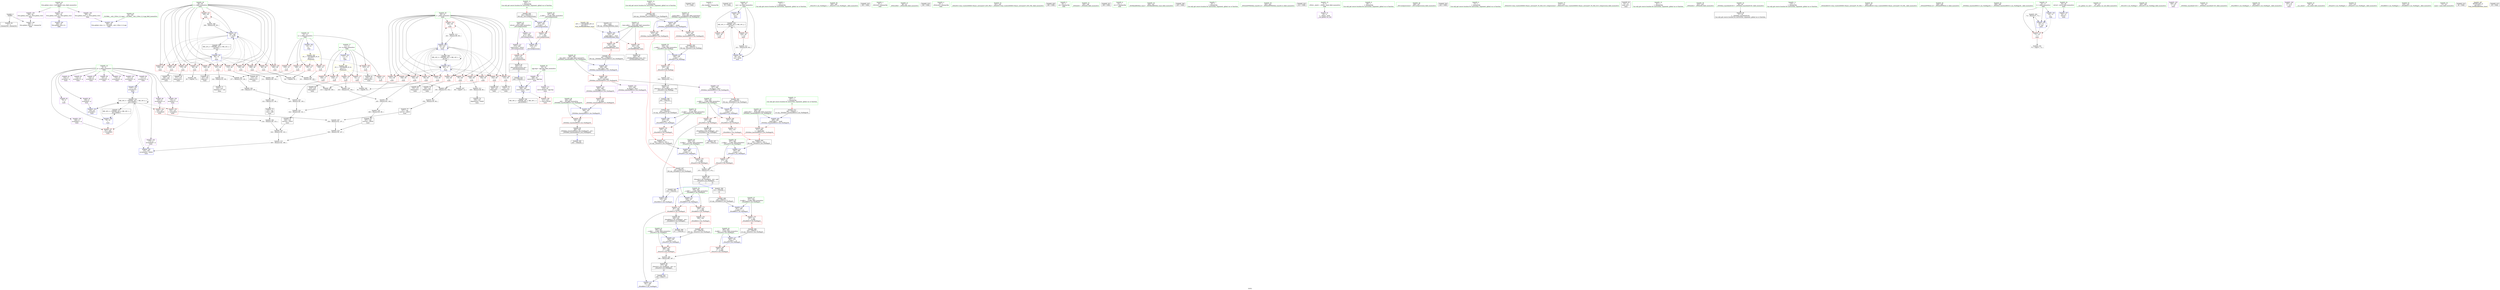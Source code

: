 digraph "SVFG" {
	label="SVFG";

	Node0x55a3173440e0 [shape=record,color=grey,label="{NodeID: 0\nNullPtr}"];
	Node0x55a3173440e0 -> Node0x55a317364020[style=solid];
	Node0x55a3173440e0 -> Node0x55a31736b540[style=solid];
	Node0x55a317365c20 [shape=record,color=blue,label="{NodeID: 194\n117\<--119\narrayidx15\<--\nmain\n}"];
	Node0x55a317365c20 -> Node0x55a317381350[style=dashed];
	Node0x55a317362ea0 [shape=record,color=purple,label="{NodeID: 111\n210\<--62\ncoerce.dive56\<--agg.tmp\nmain\n}"];
	Node0x55a317362ea0 -> Node0x55a317369bf0[style=solid];
	Node0x55a317360f90 [shape=record,color=green,label="{NodeID: 28\n58\<--59\ni\<--i_field_insensitive\nmain\n}"];
	Node0x55a317360f90 -> Node0x55a3173686d0[style=solid];
	Node0x55a317360f90 -> Node0x55a3173687a0[style=solid];
	Node0x55a317360f90 -> Node0x55a317368870[style=solid];
	Node0x55a317360f90 -> Node0x55a317368940[style=solid];
	Node0x55a317360f90 -> Node0x55a317368a10[style=solid];
	Node0x55a317360f90 -> Node0x55a317368ae0[style=solid];
	Node0x55a317360f90 -> Node0x55a317368bb0[style=solid];
	Node0x55a317360f90 -> Node0x55a317368c80[style=solid];
	Node0x55a317360f90 -> Node0x55a317368d50[style=solid];
	Node0x55a317360f90 -> Node0x55a317368e20[style=solid];
	Node0x55a317360f90 -> Node0x55a317368ef0[style=solid];
	Node0x55a317360f90 -> Node0x55a317368fc0[style=solid];
	Node0x55a317360f90 -> Node0x55a31736b980[style=solid];
	Node0x55a317360f90 -> Node0x55a317365e90[style=solid];
	Node0x55a317373cd0 [shape=record,color=grey,label="{NodeID: 305\n161 = Binary(159, 160, )\n}"];
	Node0x55a317373cd0 -> Node0x55a317375050[style=solid];
	Node0x55a317368e20 [shape=record,color=red,label="{NodeID: 139\n160\<--58\n\<--i\nmain\n}"];
	Node0x55a317368e20 -> Node0x55a317373cd0[style=solid];
	Node0x55a317363940 [shape=record,color=green,label="{NodeID: 56\n349\<--350\n__a.addr\<--__a.addr_field_insensitive\n_ZStoRRSt13_Ios_FmtflagsS_\n}"];
	Node0x55a317363940 -> Node0x55a31736a9c0[style=solid];
	Node0x55a317363940 -> Node0x55a31736aa90[style=solid];
	Node0x55a317363940 -> Node0x55a3173669f0[style=solid];
	Node0x55a317399790 [shape=record,color=black,label="{NodeID: 416\n77 = PHI()\n}"];
	Node0x55a31736a4e0 [shape=record,color=red,label="{NodeID: 167\n301\<--300\n\<--_M_flags\n_ZNSt8ios_base4setfESt13_Ios_FmtflagsS0_\n}"];
	Node0x55a31736a4e0 -> Node0x55a3173665e0[style=solid];
	Node0x55a3173650c0 [shape=record,color=black,label="{NodeID: 84\n263\<--274\n_ZSt12setprecisioni_ret\<--\n_ZSt12setprecisioni\n|{<s0>10}}"];
	Node0x55a3173650c0:s0 -> Node0x55a317399df0[style=solid,color=blue];
	Node0x55a31735ee30 [shape=record,color=green,label="{NodeID: 1\n7\<--1\n__dso_handle\<--dummyObj\nGlob }"];
	Node0x55a317365cf0 [shape=record,color=blue,label="{NodeID: 195\n175\<--169\narrayidx46\<--add42\nmain\n}"];
	Node0x55a317365cf0 -> Node0x55a317381350[style=dashed];
	Node0x55a317362f70 [shape=record,color=purple,label="{NodeID: 112\n270\<--265\n_M_n\<--retval\n_ZSt12setprecisioni\n}"];
	Node0x55a317362f70 -> Node0x55a3173662a0[style=solid];
	Node0x55a317361060 [shape=record,color=green,label="{NodeID: 29\n60\<--61\nj\<--j_field_insensitive\nmain\n}"];
	Node0x55a317361060 -> Node0x55a317369090[style=solid];
	Node0x55a317361060 -> Node0x55a317369160[style=solid];
	Node0x55a317361060 -> Node0x55a317369230[style=solid];
	Node0x55a317361060 -> Node0x55a317369300[style=solid];
	Node0x55a317361060 -> Node0x55a3173693d0[style=solid];
	Node0x55a317361060 -> Node0x55a3173694a0[style=solid];
	Node0x55a317361060 -> Node0x55a317369570[style=solid];
	Node0x55a317361060 -> Node0x55a317369640[style=solid];
	Node0x55a317361060 -> Node0x55a317369710[style=solid];
	Node0x55a317361060 -> Node0x55a3173697e0[style=solid];
	Node0x55a317361060 -> Node0x55a3173698b0[style=solid];
	Node0x55a317361060 -> Node0x55a317369980[style=solid];
	Node0x55a317361060 -> Node0x55a317365a80[style=solid];
	Node0x55a317361060 -> Node0x55a317365dc0[style=solid];
	Node0x55a317373e50 [shape=record,color=grey,label="{NodeID: 306\n388 = Binary(386, 387, )\n}"];
	Node0x55a317373e50 -> Node0x55a3173655a0[style=solid];
	Node0x55a317368ef0 [shape=record,color=red,label="{NodeID: 140\n170\<--58\n\<--i\nmain\n}"];
	Node0x55a317368ef0 -> Node0x55a317364cb0[style=solid];
	Node0x55a317363a10 [shape=record,color=green,label="{NodeID: 57\n351\<--352\n__b.addr\<--__b.addr_field_insensitive\n_ZStoRRSt13_Ios_FmtflagsS_\n}"];
	Node0x55a317363a10 -> Node0x55a31736ab60[style=solid];
	Node0x55a317363a10 -> Node0x55a31736daa0[style=solid];
	Node0x55a3173998f0 [shape=record,color=black,label="{NodeID: 417\n78 = PHI()\n}"];
	Node0x55a317381d50 [shape=record,color=black,label="{NodeID: 334\nMR_10V_3 = PHI(MR_10V_4, MR_10V_2, )\npts\{57 \}\n}"];
	Node0x55a317381d50 -> Node0x55a317368530[style=dashed];
	Node0x55a317381d50 -> Node0x55a317368600[style=dashed];
	Node0x55a317381d50 -> Node0x55a317366030[style=dashed];
	Node0x55a31736a5b0 [shape=record,color=red,label="{NodeID: 168\n331\<--325\n\<--__a.addr\n_ZStaNRSt13_Ios_FmtflagsS_\n}"];
	Node0x55a31736a5b0 -> Node0x55a31736a820[style=solid];
	Node0x55a317365190 [shape=record,color=black,label="{NodeID: 85\n284\<--320\n_ZNSt8ios_base4setfESt13_Ios_FmtflagsS0__ret\<--\n_ZNSt8ios_base4setfESt13_Ios_FmtflagsS0_\n|{<s0>14}}"];
	Node0x55a317365190:s0 -> Node0x55a316fd2750[style=solid,color=blue];
	Node0x55a31735eec0 [shape=record,color=green,label="{NodeID: 2\n12\<--1\n\<--dummyObj\nCan only get source location for instruction, argument, global var or function.}"];
	Node0x55a317387250 [shape=record,color=yellow,style=double,label="{NodeID: 362\n20V_1 = ENCHI(MR_20V_0)\npts\{253 \}\nFun[_ZSt5fixedRSt8ios_base]}"];
	Node0x55a317387250 -> Node0x55a317366100[style=dashed];
	Node0x55a317365dc0 [shape=record,color=blue,label="{NodeID: 196\n60\<--181\nj\<--inc\nmain\n}"];
	Node0x55a317365dc0 -> Node0x55a317369090[style=dashed];
	Node0x55a317365dc0 -> Node0x55a317369160[style=dashed];
	Node0x55a317365dc0 -> Node0x55a317369230[style=dashed];
	Node0x55a317365dc0 -> Node0x55a317369300[style=dashed];
	Node0x55a317365dc0 -> Node0x55a3173693d0[style=dashed];
	Node0x55a317365dc0 -> Node0x55a3173694a0[style=dashed];
	Node0x55a317365dc0 -> Node0x55a317369570[style=dashed];
	Node0x55a317365dc0 -> Node0x55a317369640[style=dashed];
	Node0x55a317365dc0 -> Node0x55a317369710[style=dashed];
	Node0x55a317365dc0 -> Node0x55a3173697e0[style=dashed];
	Node0x55a317365dc0 -> Node0x55a3173698b0[style=dashed];
	Node0x55a317365dc0 -> Node0x55a317369980[style=dashed];
	Node0x55a317365dc0 -> Node0x55a317365a80[style=dashed];
	Node0x55a317365dc0 -> Node0x55a317365dc0[style=dashed];
	Node0x55a317365dc0 -> Node0x55a317382750[style=dashed];
	Node0x55a317363040 [shape=record,color=purple,label="{NodeID: 113\n273\<--265\ncoerce.dive\<--retval\n_ZSt12setprecisioni\n}"];
	Node0x55a317363040 -> Node0x55a31736a000[style=solid];
	Node0x55a317361130 [shape=record,color=green,label="{NodeID: 30\n62\<--63\nagg.tmp\<--agg.tmp_field_insensitive\nmain\n}"];
	Node0x55a317361130 -> Node0x55a317362dd0[style=solid];
	Node0x55a317361130 -> Node0x55a317362ea0[style=solid];
	Node0x55a317373fd0 [shape=record,color=grey,label="{NodeID: 307\n158 = Binary(152, 157, )\n}"];
	Node0x55a317373fd0 -> Node0x55a317374a50[style=solid];
	Node0x55a317368fc0 [shape=record,color=red,label="{NodeID: 141\n185\<--58\n\<--i\nmain\n}"];
	Node0x55a317368fc0 -> Node0x55a317374150[style=solid];
	Node0x55a317363ae0 [shape=record,color=green,label="{NodeID: 58\n359\<--360\n_ZStorSt13_Ios_FmtflagsS_\<--_ZStorSt13_Ios_FmtflagsS__field_insensitive\n}"];
	Node0x55a3173999c0 [shape=record,color=black,label="{NodeID: 418\n190 = PHI()\n}"];
	Node0x55a317382250 [shape=record,color=black,label="{NodeID: 335\nMR_12V_2 = PHI(MR_12V_4, MR_12V_1, )\npts\{59 \}\n}"];
	Node0x55a317382250 -> Node0x55a31736b980[style=dashed];
	Node0x55a31736a680 [shape=record,color=red,label="{NodeID: 169\n335\<--325\n\<--__a.addr\n_ZStaNRSt13_Ios_FmtflagsS_\n}"];
	Node0x55a31736a680 -> Node0x55a317365260[style=solid];
	Node0x55a31736a680 -> Node0x55a317366850[style=solid];
	Node0x55a317365260 [shape=record,color=black,label="{NodeID: 86\n322\<--335\n_ZStaNRSt13_Ios_FmtflagsS__ret\<--\n_ZStaNRSt13_Ios_FmtflagsS_\n|{<s0>16}}"];
	Node0x55a317365260:s0 -> Node0x55a317397ae0[style=solid,color=blue];
	Node0x55a31735f170 [shape=record,color=green,label="{NodeID: 3\n18\<--1\n_ZSt3cin\<--dummyObj\nGlob }"];
	Node0x55a317365e90 [shape=record,color=blue,label="{NodeID: 197\n58\<--186\ni\<--inc49\nmain\n}"];
	Node0x55a317365e90 -> Node0x55a3173686d0[style=dashed];
	Node0x55a317365e90 -> Node0x55a3173687a0[style=dashed];
	Node0x55a317365e90 -> Node0x55a317368870[style=dashed];
	Node0x55a317365e90 -> Node0x55a317368940[style=dashed];
	Node0x55a317365e90 -> Node0x55a317368a10[style=dashed];
	Node0x55a317365e90 -> Node0x55a317368ae0[style=dashed];
	Node0x55a317365e90 -> Node0x55a317368bb0[style=dashed];
	Node0x55a317365e90 -> Node0x55a317368c80[style=dashed];
	Node0x55a317365e90 -> Node0x55a317368d50[style=dashed];
	Node0x55a317365e90 -> Node0x55a317368e20[style=dashed];
	Node0x55a317365e90 -> Node0x55a317368ef0[style=dashed];
	Node0x55a317365e90 -> Node0x55a317368fc0[style=dashed];
	Node0x55a317365e90 -> Node0x55a317365e90[style=dashed];
	Node0x55a317365e90 -> Node0x55a317382250[style=dashed];
	Node0x55a317363110 [shape=record,color=purple,label="{NodeID: 114\n300\<--299\n_M_flags\<--this1\n_ZNSt8ios_base4setfESt13_Ios_FmtflagsS0_\n}"];
	Node0x55a317363110 -> Node0x55a31736a4e0[style=solid];
	Node0x55a317361200 [shape=record,color=green,label="{NodeID: 31\n66\<--67\n_ZNSirsERi\<--_ZNSirsERi_field_insensitive\n}"];
	Node0x55a317374150 [shape=record,color=grey,label="{NodeID: 308\n186 = Binary(185, 69, )\n}"];
	Node0x55a317374150 -> Node0x55a317365e90[style=solid];
	Node0x55a317369090 [shape=record,color=red,label="{NodeID: 142\n90\<--60\n\<--j\nmain\n}"];
	Node0x55a317369090 -> Node0x55a317375f50[style=solid];
	Node0x55a317363be0 [shape=record,color=green,label="{NodeID: 59\n367\<--368\n__a.addr\<--__a.addr_field_insensitive\n_ZStanSt13_Ios_FmtflagsS_\n}"];
	Node0x55a317363be0 -> Node0x55a31736ad00[style=solid];
	Node0x55a317363be0 -> Node0x55a31736dc40[style=solid];
	Node0x55a317399af0 [shape=record,color=black,label="{NodeID: 419\n194 = PHI()\n}"];
	Node0x55a317382750 [shape=record,color=black,label="{NodeID: 336\nMR_14V_2 = PHI(MR_14V_3, MR_14V_1, )\npts\{61 \}\n}"];
	Node0x55a317382750 -> Node0x55a317365a80[style=dashed];
	Node0x55a317382750 -> Node0x55a317382750[style=dashed];
	Node0x55a31736a750 [shape=record,color=red,label="{NodeID: 170\n333\<--327\n\<--__b.addr\n_ZStaNRSt13_Ios_FmtflagsS_\n|{<s0>19}}"];
	Node0x55a31736a750:s0 -> Node0x55a317398c70[style=solid,color=red];
	Node0x55a317365330 [shape=record,color=black,label="{NodeID: 87\n338\<--344\n_ZStcoSt13_Ios_Fmtflags_ret\<--neg\n_ZStcoSt13_Ios_Fmtflags\n|{<s0>15}}"];
	Node0x55a317365330:s0 -> Node0x55a317397950[style=solid,color=blue];
	Node0x55a31735f200 [shape=record,color=green,label="{NodeID: 4\n19\<--1\n_ZSt4cout\<--dummyObj\nGlob }"];
	Node0x55a317365f60 [shape=record,color=blue,label="{NodeID: 198\n208\<--204\ncoerce.dive\<--call55\nmain\n}"];
	Node0x55a317365f60 -> Node0x55a317369bf0[style=dashed];
	Node0x55a317365f60 -> Node0x55a317383150[style=dashed];
	Node0x55a317367aa0 [shape=record,color=purple,label="{NodeID: 115\n307\<--299\n_M_flags2\<--this1\n_ZNSt8ios_base4setfESt13_Ios_FmtflagsS0_\n|{<s0>16}}"];
	Node0x55a317367aa0:s0 -> Node0x55a317398120[style=solid,color=red];
	Node0x55a317361300 [shape=record,color=green,label="{NodeID: 32\n191\<--192\n_ZStlsISt11char_traitsIcEERSt13basic_ostreamIcT_ES5_PKc\<--_ZStlsISt11char_traitsIcEERSt13basic_ostreamIcT_ES5_PKc_field_insensitive\n}"];
	Node0x55a3173742d0 [shape=record,color=grey,label="{NodeID: 309\n155 = Binary(153, 154, )\n}"];
	Node0x55a3173742d0 -> Node0x55a317374450[style=solid];
	Node0x55a317369160 [shape=record,color=red,label="{NodeID: 143\n97\<--60\n\<--j\nmain\n}"];
	Node0x55a317369160 -> Node0x55a317375dd0[style=solid];
	Node0x55a317363cb0 [shape=record,color=green,label="{NodeID: 60\n369\<--370\n__b.addr\<--__b.addr_field_insensitive\n_ZStanSt13_Ios_FmtflagsS_\n}"];
	Node0x55a317363cb0 -> Node0x55a31736add0[style=solid];
	Node0x55a317363cb0 -> Node0x55a31736dd10[style=solid];
	Node0x55a317399bf0 [shape=record,color=black,label="{NodeID: 420\n198 = PHI()\n}"];
	Node0x55a317382c50 [shape=record,color=black,label="{NodeID: 337\nMR_16V_2 = PHI(MR_16V_4, MR_16V_1, )\npts\{100000 \}\n}"];
	Node0x55a317382c50 -> Node0x55a31736b8b0[style=dashed];
	Node0x55a31736a820 [shape=record,color=red,label="{NodeID: 171\n332\<--331\n\<--\n_ZStaNRSt13_Ios_FmtflagsS_\n|{<s0>19}}"];
	Node0x55a31736a820:s0 -> Node0x55a317398a60[style=solid,color=red];
	Node0x55a317365400 [shape=record,color=black,label="{NodeID: 88\n346\<--361\n_ZStoRRSt13_Ios_FmtflagsS__ret\<--\n_ZStoRRSt13_Ios_FmtflagsS_\n|{<s0>18}}"];
	Node0x55a317365400:s0 -> Node0x55a317397d60[style=solid,color=blue];
	Node0x55a31735f290 [shape=record,color=green,label="{NodeID: 5\n20\<--1\n.str\<--dummyObj\nGlob }"];
	Node0x55a317366030 [shape=record,color=blue,label="{NodeID: 199\n56\<--231\ncas\<--inc64\nmain\n}"];
	Node0x55a317366030 -> Node0x55a317381d50[style=dashed];
	Node0x55a317367b70 [shape=record,color=purple,label="{NodeID: 116\n316\<--299\n_M_flags5\<--this1\n_ZNSt8ios_base4setfESt13_Ios_FmtflagsS0_\n|{<s0>18}}"];
	Node0x55a317367b70:s0 -> Node0x55a3173987e0[style=solid,color=red];
	Node0x55a317361400 [shape=record,color=green,label="{NodeID: 33\n195\<--196\n_ZNSolsEi\<--_ZNSolsEi_field_insensitive\n}"];
	Node0x55a317374450 [shape=record,color=grey,label="{NodeID: 310\n156 = Binary(155, 69, )\n}"];
	Node0x55a317374450 -> Node0x55a317364b10[style=solid];
	Node0x55a317369230 [shape=record,color=red,label="{NodeID: 144\n103\<--60\n\<--j\nmain\n}"];
	Node0x55a317369230 -> Node0x55a3173643c0[style=solid];
	Node0x55a317363d80 [shape=record,color=green,label="{NodeID: 61\n380\<--381\n__a.addr\<--__a.addr_field_insensitive\n_ZStorSt13_Ios_FmtflagsS_\n}"];
	Node0x55a317363d80 -> Node0x55a31736aea0[style=solid];
	Node0x55a317363d80 -> Node0x55a31736dde0[style=solid];
	Node0x55a317399cf0 [shape=record,color=black,label="{NodeID: 421\n199 = PHI()\n}"];
	Node0x55a317383150 [shape=record,color=black,label="{NodeID: 338\nMR_18V_2 = PHI(MR_18V_3, MR_18V_1, )\npts\{630000 \}\n}"];
	Node0x55a317383150 -> Node0x55a317365f60[style=dashed];
	Node0x55a31736a8f0 [shape=record,color=red,label="{NodeID: 172\n343\<--340\n\<--__a.addr\n_ZStcoSt13_Ios_Fmtflags\n}"];
	Node0x55a31736a8f0 -> Node0x55a3173751d0[style=solid];
	Node0x55a3173654d0 [shape=record,color=black,label="{NodeID: 89\n364\<--375\n_ZStanSt13_Ios_FmtflagsS__ret\<--and\n_ZStanSt13_Ios_FmtflagsS_\n|{<s0>17|<s1>19}}"];
	Node0x55a3173654d0:s0 -> Node0x55a317397bf0[style=solid,color=blue];
	Node0x55a3173654d0:s1 -> Node0x55a317397e70[style=solid,color=blue];
	Node0x55a31735f320 [shape=record,color=green,label="{NodeID: 6\n22\<--1\n.str.1\<--dummyObj\nGlob }"];
	Node0x55a317366100 [shape=record,color=blue,label="{NodeID: 200\n252\<--251\n__base.addr\<--__base\n_ZSt5fixedRSt8ios_base\n}"];
	Node0x55a317366100 -> Node0x55a317369d90[style=dashed];
	Node0x55a317366100 -> Node0x55a317369e60[style=dashed];
	Node0x55a317367c40 [shape=record,color=red,label="{NodeID: 117\n91\<--11\n\<--m\nmain\n}"];
	Node0x55a317367c40 -> Node0x55a317375f50[style=solid];
	Node0x55a317361500 [shape=record,color=green,label="{NodeID: 34\n200\<--201\n_ZSt5fixedRSt8ios_base\<--_ZSt5fixedRSt8ios_base_field_insensitive\n}"];
	Node0x55a317396cd0 [shape=record,color=black,label="{NodeID: 394\n225 = PHI()\n}"];
	Node0x55a3173745d0 [shape=record,color=grey,label="{NodeID: 311\n231 = Binary(230, 69, )\n}"];
	Node0x55a3173745d0 -> Node0x55a317366030[style=solid];
	Node0x55a317369300 [shape=record,color=red,label="{NodeID: 145\n109\<--60\n\<--j\nmain\n}"];
	Node0x55a317369300 -> Node0x55a317375ad0[style=solid];
	Node0x55a317363e50 [shape=record,color=green,label="{NodeID: 62\n382\<--383\n__b.addr\<--__b.addr_field_insensitive\n_ZStorSt13_Ios_FmtflagsS_\n}"];
	Node0x55a317363e50 -> Node0x55a31736af70[style=solid];
	Node0x55a317363e50 -> Node0x55a31736deb0[style=solid];
	Node0x55a317399df0 [shape=record,color=black,label="{NodeID: 422\n204 = PHI(263, )\n}"];
	Node0x55a317399df0 -> Node0x55a317365f60[style=solid];
	Node0x55a31736a9c0 [shape=record,color=red,label="{NodeID: 173\n355\<--349\n\<--__a.addr\n_ZStoRRSt13_Ios_FmtflagsS_\n}"];
	Node0x55a31736a9c0 -> Node0x55a31736ac30[style=solid];
	Node0x55a3173655a0 [shape=record,color=black,label="{NodeID: 90\n377\<--388\n_ZStorSt13_Ios_FmtflagsS__ret\<--or\n_ZStorSt13_Ios_FmtflagsS_\n|{<s0>20}}"];
	Node0x55a3173655a0:s0 -> Node0x55a317397fe0[style=solid,color=blue];
	Node0x55a31735fb60 [shape=record,color=green,label="{NodeID: 7\n25\<--1\n\<--dummyObj\nCan only get source location for instruction, argument, global var or function.}"];
	Node0x55a3173661d0 [shape=record,color=blue,label="{NodeID: 201\n267\<--264\n__n.addr\<--__n\n_ZSt12setprecisioni\n}"];
	Node0x55a3173661d0 -> Node0x55a317369f30[style=dashed];
	Node0x55a317367d10 [shape=record,color=red,label="{NodeID: 118\n139\<--11\n\<--m\nmain\n}"];
	Node0x55a317367d10 -> Node0x55a3173757d0[style=solid];
	Node0x55a317361600 [shape=record,color=green,label="{NodeID: 35\n202\<--203\n_ZNSolsEPFRSt8ios_baseS0_E\<--_ZNSolsEPFRSt8ios_baseS0_E_field_insensitive\n}"];
	Node0x55a316fd2750 [shape=record,color=black,label="{NodeID: 395\n256 = PHI(284, )\n}"];
	Node0x55a317374750 [shape=record,color=grey,label="{NodeID: 312\n181 = Binary(180, 69, )\n}"];
	Node0x55a317374750 -> Node0x55a317365dc0[style=solid];
	Node0x55a3173693d0 [shape=record,color=red,label="{NodeID: 146\n115\<--60\n\<--j\nmain\n}"];
	Node0x55a3173693d0 -> Node0x55a317364560[style=solid];
	Node0x55a317363f20 [shape=record,color=green,label="{NodeID: 63\n26\<--390\n_GLOBAL__sub_I_DSov_0_0.cpp\<--_GLOBAL__sub_I_DSov_0_0.cpp_field_insensitive\n}"];
	Node0x55a317363f20 -> Node0x55a31736b440[style=solid];
	Node0x55a317399fc0 [shape=record,color=black,label="{NodeID: 423\n212 = PHI()\n}"];
	Node0x55a31736aa90 [shape=record,color=red,label="{NodeID: 174\n361\<--349\n\<--__a.addr\n_ZStoRRSt13_Ios_FmtflagsS_\n}"];
	Node0x55a31736aa90 -> Node0x55a317365400[style=solid];
	Node0x55a31736aa90 -> Node0x55a31736db70[style=solid];
	Node0x55a317365670 [shape=record,color=purple,label="{NodeID: 91\n35\<--4\n\<--_ZStL8__ioinit\n__cxx_global_var_init\n}"];
	Node0x55a31735fbf0 [shape=record,color=green,label="{NodeID: 8\n69\<--1\n\<--dummyObj\nCan only get source location for instruction, argument, global var or function.}"];
	Node0x55a3173662a0 [shape=record,color=blue,label="{NodeID: 202\n270\<--271\n_M_n\<--\n_ZSt12setprecisioni\n}"];
	Node0x55a3173662a0 -> Node0x55a31736a000[style=dashed];
	Node0x55a317367de0 [shape=record,color=red,label="{NodeID: 119\n153\<--11\n\<--m\nmain\n}"];
	Node0x55a317367de0 -> Node0x55a3173742d0[style=solid];
	Node0x55a317361700 [shape=record,color=green,label="{NodeID: 36\n206\<--207\n_ZSt12setprecisioni\<--_ZSt12setprecisioni_field_insensitive\n}"];
	Node0x55a317397950 [shape=record,color=black,label="{NodeID: 396\n304 = PHI(338, )\n|{<s0>16}}"];
	Node0x55a317397950:s0 -> Node0x55a317398260[style=solid,color=red];
	Node0x55a3173748d0 [shape=record,color=grey,label="{NodeID: 313\n149 = Binary(148, 69, )\n}"];
	Node0x55a3173748d0 -> Node0x55a317364a40[style=solid];
	Node0x55a3173694a0 [shape=record,color=red,label="{NodeID: 147\n125\<--60\n\<--j\nmain\n}"];
	Node0x55a3173694a0 -> Node0x55a317364700[style=solid];
	Node0x55a317364020 [shape=record,color=black,label="{NodeID: 64\n2\<--3\ndummyVal\<--dummyVal\n}"];
	Node0x55a31739a090 [shape=record,color=black,label="{NodeID: 424\n222 = PHI()\n}"];
	Node0x55a31736ab60 [shape=record,color=red,label="{NodeID: 175\n357\<--351\n\<--__b.addr\n_ZStoRRSt13_Ios_FmtflagsS_\n|{<s0>20}}"];
	Node0x55a31736ab60:s0 -> Node0x55a3173986a0[style=solid,color=red];
	Node0x55a317365740 [shape=record,color=purple,label="{NodeID: 92\n79\<--8\n\<--p\nmain\n}"];
	Node0x55a317365740 -> Node0x55a31736b8b0[style=solid];
	Node0x55a31735fcf0 [shape=record,color=green,label="{NodeID: 9\n73\<--1\n\<--dummyObj\nCan only get source location for instruction, argument, global var or function.}"];
	Node0x55a317366370 [shape=record,color=blue,label="{NodeID: 203\n288\<--285\nthis.addr\<--this\n_ZNSt8ios_base4setfESt13_Ios_FmtflagsS0_\n}"];
	Node0x55a317366370 -> Node0x55a31736a0d0[style=dashed];
	Node0x55a317367eb0 [shape=record,color=red,label="{NodeID: 120\n162\<--11\n\<--m\nmain\n}"];
	Node0x55a317367eb0 -> Node0x55a317375050[style=solid];
	Node0x55a317361800 [shape=record,color=green,label="{NodeID: 37\n213\<--214\n_ZStlsIcSt11char_traitsIcEERSt13basic_ostreamIT_T0_ES6_St13_Setprecision\<--_ZStlsIcSt11char_traitsIcEERSt13basic_ostreamIT_T0_ES6_St13_Setprecision_field_insensitive\n}"];
	Node0x55a317397ae0 [shape=record,color=black,label="{NodeID: 397\n308 = PHI(322, )\n}"];
	Node0x55a317374a50 [shape=record,color=grey,label="{NodeID: 314\n168 = Binary(158, 167, )\n}"];
	Node0x55a317374a50 -> Node0x55a317374bd0[style=solid];
	Node0x55a317369570 [shape=record,color=red,label="{NodeID: 148\n141\<--60\n\<--j\nmain\n}"];
	Node0x55a317369570 -> Node0x55a317375650[style=solid];
	Node0x55a317364120 [shape=record,color=black,label="{NodeID: 65\n53\<--12\nmain_ret\<--\nmain\n}"];
	Node0x55a31739a160 [shape=record,color=black,label="{NodeID: 425\n287 = PHI(258, )\n2nd arg _ZNSt8ios_base4setfESt13_Ios_FmtflagsS0_ }"];
	Node0x55a31739a160 -> Node0x55a317366510[style=solid];
	Node0x55a31736ac30 [shape=record,color=red,label="{NodeID: 176\n356\<--355\n\<--\n_ZStoRRSt13_Ios_FmtflagsS_\n|{<s0>20}}"];
	Node0x55a31736ac30:s0 -> Node0x55a317398560[style=solid,color=red];
	Node0x55a317365810 [shape=record,color=purple,label="{NodeID: 93\n102\<--8\narrayidx\<--p\nmain\n}"];
	Node0x55a31735fdf0 [shape=record,color=green,label="{NodeID: 10\n81\<--1\n\<--dummyObj\nCan only get source location for instruction, argument, global var or function.}"];
	Node0x55a317366440 [shape=record,color=blue,label="{NodeID: 204\n290\<--286\n__fmtfl.addr\<--__fmtfl\n_ZNSt8ios_base4setfESt13_Ios_FmtflagsS0_\n}"];
	Node0x55a317366440 -> Node0x55a31736a1a0[style=dashed];
	Node0x55a317367f80 [shape=record,color=red,label="{NodeID: 121\n218\<--11\n\<--m\nmain\n}"];
	Node0x55a317367f80 -> Node0x55a317364f20[style=solid];
	Node0x55a317361900 [shape=record,color=green,label="{NodeID: 38\n223\<--224\n_ZNSolsEe\<--_ZNSolsEe_field_insensitive\n}"];
	Node0x55a317397bf0 [shape=record,color=black,label="{NodeID: 398\n313 = PHI(364, )\n|{<s0>18}}"];
	Node0x55a317397bf0:s0 -> Node0x55a317398920[style=solid,color=red];
	Node0x55a317374bd0 [shape=record,color=grey,label="{NodeID: 315\n169 = Binary(144, 168, )\n}"];
	Node0x55a317374bd0 -> Node0x55a317365cf0[style=solid];
	Node0x55a317369640 [shape=record,color=red,label="{NodeID: 149\n148\<--60\n\<--j\nmain\n}"];
	Node0x55a317369640 -> Node0x55a3173748d0[style=solid];
	Node0x55a3173641f0 [shape=record,color=black,label="{NodeID: 66\n37\<--38\n\<--_ZNSt8ios_base4InitD1Ev\nCan only get source location for instruction, argument, global var or function.}"];
	Node0x55a31739a300 [shape=record,color=black,label="{NodeID: 426\n264 = PHI(205, )\n0th arg _ZSt12setprecisioni }"];
	Node0x55a31739a300 -> Node0x55a3173661d0[style=solid];
	Node0x55a31736ad00 [shape=record,color=red,label="{NodeID: 177\n373\<--367\n\<--__a.addr\n_ZStanSt13_Ios_FmtflagsS_\n}"];
	Node0x55a31736ad00 -> Node0x55a317373850[style=solid];
	Node0x55a3173658e0 [shape=record,color=purple,label="{NodeID: 94\n105\<--8\narrayidx9\<--p\nmain\n}"];
	Node0x55a3173658e0 -> Node0x55a317365b50[style=solid];
	Node0x55a31735fef0 [shape=record,color=green,label="{NodeID: 11\n119\<--1\n\<--dummyObj\nCan only get source location for instruction, argument, global var or function.}"];
	Node0x55a317366510 [shape=record,color=blue,label="{NodeID: 205\n292\<--287\n__mask.addr\<--__mask\n_ZNSt8ios_base4setfESt13_Ios_FmtflagsS0_\n}"];
	Node0x55a317366510 -> Node0x55a31736a270[style=dashed];
	Node0x55a317366510 -> Node0x55a31736a340[style=dashed];
	Node0x55a317368050 [shape=record,color=red,label="{NodeID: 122\n85\<--14\n\<--n\nmain\n}"];
	Node0x55a317368050 -> Node0x55a3173760d0[style=solid];
	Node0x55a317361a00 [shape=record,color=green,label="{NodeID: 39\n226\<--227\n_ZSt4endlIcSt11char_traitsIcEERSt13basic_ostreamIT_T0_ES6_\<--_ZSt4endlIcSt11char_traitsIcEERSt13basic_ostreamIT_T0_ES6__field_insensitive\n}"];
	Node0x55a317397d60 [shape=record,color=black,label="{NodeID: 399\n317 = PHI(346, )\n}"];
	Node0x55a317374d50 [shape=record,color=grey,label="{NodeID: 316\n166 = Binary(165, 69, )\n}"];
	Node0x55a317374d50 -> Node0x55a317364be0[style=solid];
	Node0x55a317369710 [shape=record,color=red,label="{NodeID: 150\n154\<--60\n\<--j\nmain\n}"];
	Node0x55a317369710 -> Node0x55a3173742d0[style=solid];
	Node0x55a3173642f0 [shape=record,color=black,label="{NodeID: 67\n101\<--100\nidxprom\<--\nmain\n}"];
	Node0x55a31736add0 [shape=record,color=red,label="{NodeID: 178\n374\<--369\n\<--__b.addr\n_ZStanSt13_Ios_FmtflagsS_\n}"];
	Node0x55a31736add0 -> Node0x55a317373850[style=solid];
	Node0x55a3173659b0 [shape=record,color=purple,label="{NodeID: 95\n114\<--8\narrayidx13\<--p\nmain\n}"];
	Node0x55a31735fff0 [shape=record,color=green,label="{NodeID: 12\n205\<--1\n\<--dummyObj\nCan only get source location for instruction, argument, global var or function.|{<s0>10}}"];
	Node0x55a31735fff0:s0 -> Node0x55a31739a300[style=solid,color=red];
	Node0x55a3173665e0 [shape=record,color=blue,label="{NodeID: 206\n294\<--301\n__old\<--\n_ZNSt8ios_base4setfESt13_Ios_FmtflagsS0_\n}"];
	Node0x55a3173665e0 -> Node0x55a31736a410[style=dashed];
	Node0x55a317368120 [shape=record,color=red,label="{NodeID: 123\n129\<--14\n\<--n\nmain\n}"];
	Node0x55a317368120 -> Node0x55a317373550[style=solid];
	Node0x55a317361b00 [shape=record,color=green,label="{NodeID: 40\n228\<--229\n_ZNSolsEPFRSoS_E\<--_ZNSolsEPFRSoS_E_field_insensitive\n}"];
	Node0x55a317397e70 [shape=record,color=black,label="{NodeID: 400\n334 = PHI(364, )\n}"];
	Node0x55a317397e70 -> Node0x55a317366850[style=solid];
	Node0x55a317374ed0 [shape=record,color=grey,label="{NodeID: 317\n165 = Binary(163, 164, )\n}"];
	Node0x55a317374ed0 -> Node0x55a317374d50[style=solid];
	Node0x55a3173697e0 [shape=record,color=red,label="{NodeID: 151\n164\<--60\n\<--j\nmain\n}"];
	Node0x55a3173697e0 -> Node0x55a317374ed0[style=solid];
	Node0x55a3173643c0 [shape=record,color=black,label="{NodeID: 68\n104\<--103\nidxprom8\<--\nmain\n}"];
	Node0x55a31736aea0 [shape=record,color=red,label="{NodeID: 179\n386\<--380\n\<--__a.addr\n_ZStorSt13_Ios_FmtflagsS_\n}"];
	Node0x55a31736aea0 -> Node0x55a317373e50[style=solid];
	Node0x55a3173621e0 [shape=record,color=purple,label="{NodeID: 96\n117\<--8\narrayidx15\<--p\nmain\n}"];
	Node0x55a3173621e0 -> Node0x55a317365c20[style=solid];
	Node0x55a3173600f0 [shape=record,color=green,label="{NodeID: 13\n257\<--1\n\<--dummyObj\nCan only get source location for instruction, argument, global var or function.|{<s0>14}}"];
	Node0x55a3173600f0:s0 -> Node0x55a317398fd0[style=solid,color=red];
	Node0x55a3173666b0 [shape=record,color=blue,label="{NodeID: 207\n325\<--323\n__a.addr\<--__a\n_ZStaNRSt13_Ios_FmtflagsS_\n}"];
	Node0x55a3173666b0 -> Node0x55a31736a5b0[style=dashed];
	Node0x55a3173666b0 -> Node0x55a31736a680[style=dashed];
	Node0x55a3173681f0 [shape=record,color=red,label="{NodeID: 124\n135\<--14\n\<--n\nmain\n}"];
	Node0x55a3173681f0 -> Node0x55a3173736d0[style=solid];
	Node0x55a317361c00 [shape=record,color=green,label="{NodeID: 41\n252\<--253\n__base.addr\<--__base.addr_field_insensitive\n_ZSt5fixedRSt8ios_base\n}"];
	Node0x55a317361c00 -> Node0x55a317369d90[style=solid];
	Node0x55a317361c00 -> Node0x55a317369e60[style=solid];
	Node0x55a317361c00 -> Node0x55a317366100[style=solid];
	Node0x55a317397fe0 [shape=record,color=black,label="{NodeID: 401\n358 = PHI(377, )\n}"];
	Node0x55a317397fe0 -> Node0x55a31736db70[style=solid];
	Node0x55a317375050 [shape=record,color=grey,label="{NodeID: 318\n163 = Binary(161, 162, )\n}"];
	Node0x55a317375050 -> Node0x55a317374ed0[style=solid];
	Node0x55a3173698b0 [shape=record,color=red,label="{NodeID: 152\n173\<--60\n\<--j\nmain\n}"];
	Node0x55a3173698b0 -> Node0x55a317364d80[style=solid];
	Node0x55a317364490 [shape=record,color=black,label="{NodeID: 69\n113\<--112\nidxprom12\<--\nmain\n}"];
	Node0x55a31736af70 [shape=record,color=red,label="{NodeID: 180\n387\<--382\n\<--__b.addr\n_ZStorSt13_Ios_FmtflagsS_\n}"];
	Node0x55a31736af70 -> Node0x55a317373e50[style=solid];
	Node0x55a3173622b0 [shape=record,color=purple,label="{NodeID: 97\n124\<--8\narrayidx18\<--p\nmain\n}"];
	Node0x55a3173601f0 [shape=record,color=green,label="{NodeID: 14\n258\<--1\n\<--dummyObj\nCan only get source location for instruction, argument, global var or function.|{<s0>14}}"];
	Node0x55a3173601f0:s0 -> Node0x55a31739a160[style=solid,color=red];
	Node0x55a317366780 [shape=record,color=blue,label="{NodeID: 208\n327\<--324\n__b.addr\<--__b\n_ZStaNRSt13_Ios_FmtflagsS_\n}"];
	Node0x55a317366780 -> Node0x55a31736a750[style=dashed];
	Node0x55a3173682c0 [shape=record,color=red,label="{NodeID: 125\n159\<--14\n\<--n\nmain\n}"];
	Node0x55a3173682c0 -> Node0x55a317373cd0[style=solid];
	Node0x55a317361cd0 [shape=record,color=green,label="{NodeID: 42\n259\<--260\n_ZNSt8ios_base4setfESt13_Ios_FmtflagsS0_\<--_ZNSt8ios_base4setfESt13_Ios_FmtflagsS0__field_insensitive\n}"];
	Node0x55a317398120 [shape=record,color=black,label="{NodeID: 402\n323 = PHI(307, )\n0th arg _ZStaNRSt13_Ios_FmtflagsS_ }"];
	Node0x55a317398120 -> Node0x55a3173666b0[style=solid];
	Node0x55a3173751d0 [shape=record,color=grey,label="{NodeID: 319\n344 = Binary(343, 73, )\n}"];
	Node0x55a3173751d0 -> Node0x55a317365330[style=solid];
	Node0x55a317369980 [shape=record,color=red,label="{NodeID: 153\n180\<--60\n\<--j\nmain\n}"];
	Node0x55a317369980 -> Node0x55a317374750[style=solid];
	Node0x55a317364560 [shape=record,color=black,label="{NodeID: 70\n116\<--115\nidxprom14\<--\nmain\n}"];
	Node0x55a31736b040 [shape=record,color=blue,label="{NodeID: 181\n11\<--12\nm\<--\nGlob }"];
	Node0x55a31736b040 -> Node0x55a317385e50[style=dashed];
	Node0x55a317362380 [shape=record,color=purple,label="{NodeID: 98\n127\<--8\narrayidx20\<--p\nmain\n}"];
	Node0x55a317362380 -> Node0x55a317369a50[style=solid];
	Node0x55a3173602f0 [shape=record,color=green,label="{NodeID: 15\n4\<--6\n_ZStL8__ioinit\<--_ZStL8__ioinit_field_insensitive\nGlob }"];
	Node0x55a3173602f0 -> Node0x55a317365670[style=solid];
	Node0x55a317366850 [shape=record,color=blue,label="{NodeID: 209\n335\<--334\n\<--call\n_ZStaNRSt13_Ios_FmtflagsS_\n}"];
	Node0x55a317368390 [shape=record,color=red,label="{NodeID: 126\n215\<--14\n\<--n\nmain\n}"];
	Node0x55a317368390 -> Node0x55a317364e50[style=solid];
	Node0x55a317361dd0 [shape=record,color=green,label="{NodeID: 43\n265\<--266\nretval\<--retval_field_insensitive\n_ZSt12setprecisioni\n}"];
	Node0x55a317361dd0 -> Node0x55a317362f70[style=solid];
	Node0x55a317361dd0 -> Node0x55a317363040[style=solid];
	Node0x55a317398260 [shape=record,color=black,label="{NodeID: 403\n324 = PHI(304, )\n1st arg _ZStaNRSt13_Ios_FmtflagsS_ }"];
	Node0x55a317398260 -> Node0x55a317366780[style=solid];
	Node0x55a317375350 [shape=record,color=grey,label="{NodeID: 320\n72 = Binary(71, 73, )\n}"];
	Node0x55a317375350 -> Node0x55a31736b7e0[style=solid];
	Node0x55a317369a50 [shape=record,color=red,label="{NodeID: 154\n128\<--127\n\<--arrayidx20\nmain\n}"];
	Node0x55a317369a50 -> Node0x55a317373b50[style=solid];
	Node0x55a317364630 [shape=record,color=black,label="{NodeID: 71\n123\<--122\nidxprom17\<--sub\nmain\n}"];
	Node0x55a31736b140 [shape=record,color=blue,label="{NodeID: 182\n14\<--12\nn\<--\nGlob }"];
	Node0x55a31736b140 -> Node0x55a317386770[style=dashed];
	Node0x55a317362450 [shape=record,color=purple,label="{NodeID: 99\n147\<--8\narrayidx28\<--p\nmain\n}"];
	Node0x55a3173603f0 [shape=record,color=green,label="{NodeID: 16\n8\<--10\np\<--p_field_insensitive\nGlob }"];
	Node0x55a3173603f0 -> Node0x55a317365740[style=solid];
	Node0x55a3173603f0 -> Node0x55a317365810[style=solid];
	Node0x55a3173603f0 -> Node0x55a3173658e0[style=solid];
	Node0x55a3173603f0 -> Node0x55a3173659b0[style=solid];
	Node0x55a3173603f0 -> Node0x55a3173621e0[style=solid];
	Node0x55a3173603f0 -> Node0x55a3173622b0[style=solid];
	Node0x55a3173603f0 -> Node0x55a317362380[style=solid];
	Node0x55a3173603f0 -> Node0x55a317362450[style=solid];
	Node0x55a3173603f0 -> Node0x55a317362520[style=solid];
	Node0x55a3173603f0 -> Node0x55a3173625f0[style=solid];
	Node0x55a3173603f0 -> Node0x55a3173626c0[style=solid];
	Node0x55a3173603f0 -> Node0x55a317362790[style=solid];
	Node0x55a3173603f0 -> Node0x55a317362860[style=solid];
	Node0x55a317366920 [shape=record,color=blue,label="{NodeID: 210\n340\<--339\n__a.addr\<--__a\n_ZStcoSt13_Ios_Fmtflags\n}"];
	Node0x55a317366920 -> Node0x55a31736a8f0[style=dashed];
	Node0x55a317368460 [shape=record,color=red,label="{NodeID: 127\n71\<--16\n\<--t\nmain\n}"];
	Node0x55a317368460 -> Node0x55a317375350[style=solid];
	Node0x55a317368460 -> Node0x55a317376250[style=solid];
	Node0x55a317361ea0 [shape=record,color=green,label="{NodeID: 44\n267\<--268\n__n.addr\<--__n.addr_field_insensitive\n_ZSt12setprecisioni\n}"];
	Node0x55a317361ea0 -> Node0x55a317369f30[style=solid];
	Node0x55a317361ea0 -> Node0x55a3173661d0[style=solid];
	Node0x55a317398490 [shape=record,color=black,label="{NodeID: 404\n339 = PHI(303, )\n0th arg _ZStcoSt13_Ios_Fmtflags }"];
	Node0x55a317398490 -> Node0x55a317366920[style=solid];
	Node0x55a3173754d0 [shape=record,color=grey,label="{NodeID: 321\n122 = Binary(121, 69, )\n}"];
	Node0x55a3173754d0 -> Node0x55a317364630[style=solid];
	Node0x55a317369b20 [shape=record,color=red,label="{NodeID: 155\n152\<--151\n\<--arrayidx31\nmain\n}"];
	Node0x55a317369b20 -> Node0x55a317373fd0[style=solid];
	Node0x55a317364700 [shape=record,color=black,label="{NodeID: 72\n126\<--125\nidxprom19\<--\nmain\n}"];
	Node0x55a317385e50 [shape=record,color=yellow,style=double,label="{NodeID: 349\n2V_1 = ENCHI(MR_2V_0)\npts\{13 \}\nFun[main]}"];
	Node0x55a317385e50 -> Node0x55a317367c40[style=dashed];
	Node0x55a317385e50 -> Node0x55a317367d10[style=dashed];
	Node0x55a317385e50 -> Node0x55a317367de0[style=dashed];
	Node0x55a317385e50 -> Node0x55a317367eb0[style=dashed];
	Node0x55a317385e50 -> Node0x55a317367f80[style=dashed];
	Node0x55a31736b240 [shape=record,color=blue,label="{NodeID: 183\n16\<--12\nt\<--\nGlob }"];
	Node0x55a31736b240 -> Node0x55a317368460[style=dashed];
	Node0x55a31736b240 -> Node0x55a31736b7e0[style=dashed];
	Node0x55a317362520 [shape=record,color=purple,label="{NodeID: 100\n151\<--8\narrayidx31\<--p\nmain\n}"];
	Node0x55a317362520 -> Node0x55a317369b20[style=solid];
	Node0x55a3173604f0 [shape=record,color=green,label="{NodeID: 17\n11\<--13\nm\<--m_field_insensitive\nGlob }"];
	Node0x55a3173604f0 -> Node0x55a317367c40[style=solid];
	Node0x55a3173604f0 -> Node0x55a317367d10[style=solid];
	Node0x55a3173604f0 -> Node0x55a317367de0[style=solid];
	Node0x55a3173604f0 -> Node0x55a317367eb0[style=solid];
	Node0x55a3173604f0 -> Node0x55a317367f80[style=solid];
	Node0x55a3173604f0 -> Node0x55a31736b040[style=solid];
	Node0x55a3173669f0 [shape=record,color=blue,label="{NodeID: 211\n349\<--347\n__a.addr\<--__a\n_ZStoRRSt13_Ios_FmtflagsS_\n}"];
	Node0x55a3173669f0 -> Node0x55a31736a9c0[style=dashed];
	Node0x55a3173669f0 -> Node0x55a31736aa90[style=dashed];
	Node0x55a317368530 [shape=record,color=red,label="{NodeID: 128\n193\<--56\n\<--cas\nmain\n}"];
	Node0x55a317361f70 [shape=record,color=green,label="{NodeID: 45\n288\<--289\nthis.addr\<--this.addr_field_insensitive\n_ZNSt8ios_base4setfESt13_Ios_FmtflagsS0_\n}"];
	Node0x55a317361f70 -> Node0x55a31736a0d0[style=solid];
	Node0x55a317361f70 -> Node0x55a317366370[style=solid];
	Node0x55a317398560 [shape=record,color=black,label="{NodeID: 405\n378 = PHI(356, )\n0th arg _ZStorSt13_Ios_FmtflagsS_ }"];
	Node0x55a317398560 -> Node0x55a31736dde0[style=solid];
	Node0x55a317375650 [shape=record,color=grey,label="{NodeID: 322\n142 = Binary(140, 141, )\n}"];
	Node0x55a317375650 -> Node0x55a3173648a0[style=solid];
	Node0x55a317369bf0 [shape=record,color=red,label="{NodeID: 156\n211\<--210\n\<--coerce.dive56\nmain\n}"];
	Node0x55a3173647d0 [shape=record,color=black,label="{NodeID: 73\n133\<--132\nconv\<--add\nmain\n}"];
	Node0x55a3173647d0 -> Node0x55a317373b50[style=solid];
	Node0x55a317386770 [shape=record,color=yellow,style=double,label="{NodeID: 350\n4V_1 = ENCHI(MR_4V_0)\npts\{15 \}\nFun[main]}"];
	Node0x55a317386770 -> Node0x55a317368050[style=dashed];
	Node0x55a317386770 -> Node0x55a317368120[style=dashed];
	Node0x55a317386770 -> Node0x55a3173681f0[style=dashed];
	Node0x55a317386770 -> Node0x55a3173682c0[style=dashed];
	Node0x55a317386770 -> Node0x55a317368390[style=dashed];
	Node0x55a31736b340 [shape=record,color=blue,label="{NodeID: 184\n394\<--25\nllvm.global_ctors_0\<--\nGlob }"];
	Node0x55a3173625f0 [shape=record,color=purple,label="{NodeID: 101\n172\<--8\narrayidx44\<--p\nmain\n}"];
	Node0x55a3173605f0 [shape=record,color=green,label="{NodeID: 18\n14\<--15\nn\<--n_field_insensitive\nGlob }"];
	Node0x55a3173605f0 -> Node0x55a317368050[style=solid];
	Node0x55a3173605f0 -> Node0x55a317368120[style=solid];
	Node0x55a3173605f0 -> Node0x55a3173681f0[style=solid];
	Node0x55a3173605f0 -> Node0x55a3173682c0[style=solid];
	Node0x55a3173605f0 -> Node0x55a317368390[style=solid];
	Node0x55a3173605f0 -> Node0x55a31736b140[style=solid];
	Node0x55a31736daa0 [shape=record,color=blue,label="{NodeID: 212\n351\<--348\n__b.addr\<--__b\n_ZStoRRSt13_Ios_FmtflagsS_\n}"];
	Node0x55a31736daa0 -> Node0x55a31736ab60[style=dashed];
	Node0x55a317368600 [shape=record,color=red,label="{NodeID: 129\n230\<--56\n\<--cas\nmain\n}"];
	Node0x55a317368600 -> Node0x55a3173745d0[style=solid];
	Node0x55a317362040 [shape=record,color=green,label="{NodeID: 46\n290\<--291\n__fmtfl.addr\<--__fmtfl.addr_field_insensitive\n_ZNSt8ios_base4setfESt13_Ios_FmtflagsS0_\n}"];
	Node0x55a317362040 -> Node0x55a31736a1a0[style=solid];
	Node0x55a317362040 -> Node0x55a317366440[style=solid];
	Node0x55a3173986a0 [shape=record,color=black,label="{NodeID: 406\n379 = PHI(357, )\n1st arg _ZStorSt13_Ios_FmtflagsS_ }"];
	Node0x55a3173986a0 -> Node0x55a31736deb0[style=solid];
	Node0x55a3173757d0 [shape=record,color=grey,label="{NodeID: 323\n140 = Binary(138, 139, )\n}"];
	Node0x55a3173757d0 -> Node0x55a317375650[style=solid];
	Node0x55a317369cc0 [shape=record,color=red,label="{NodeID: 157\n221\<--220\n\<--arrayidx61\nmain\n}"];
	Node0x55a3173648a0 [shape=record,color=black,label="{NodeID: 74\n143\<--142\nconv26\<--sub25\nmain\n}"];
	Node0x55a3173648a0 -> Node0x55a317375950[style=solid];
	Node0x55a31736b440 [shape=record,color=blue,label="{NodeID: 185\n395\<--26\nllvm.global_ctors_1\<--_GLOBAL__sub_I_DSov_0_0.cpp\nGlob }"];
	Node0x55a3173626c0 [shape=record,color=purple,label="{NodeID: 102\n175\<--8\narrayidx46\<--p\nmain\n}"];
	Node0x55a3173626c0 -> Node0x55a317365cf0[style=solid];
	Node0x55a3173606f0 [shape=record,color=green,label="{NodeID: 19\n16\<--17\nt\<--t_field_insensitive\nGlob }"];
	Node0x55a3173606f0 -> Node0x55a317368460[style=solid];
	Node0x55a3173606f0 -> Node0x55a31736b240[style=solid];
	Node0x55a3173606f0 -> Node0x55a31736b7e0[style=solid];
	Node0x55a31736db70 [shape=record,color=blue,label="{NodeID: 213\n361\<--358\n\<--call\n_ZStoRRSt13_Ios_FmtflagsS_\n}"];
	Node0x55a3173686d0 [shape=record,color=red,label="{NodeID: 130\n84\<--58\n\<--i\nmain\n}"];
	Node0x55a3173686d0 -> Node0x55a3173760d0[style=solid];
	Node0x55a317362110 [shape=record,color=green,label="{NodeID: 47\n292\<--293\n__mask.addr\<--__mask.addr_field_insensitive\n_ZNSt8ios_base4setfESt13_Ios_FmtflagsS0_\n}"];
	Node0x55a317362110 -> Node0x55a31736a270[style=solid];
	Node0x55a317362110 -> Node0x55a31736a340[style=solid];
	Node0x55a317362110 -> Node0x55a317366510[style=solid];
	Node0x55a3173987e0 [shape=record,color=black,label="{NodeID: 407\n347 = PHI(316, )\n0th arg _ZStoRRSt13_Ios_FmtflagsS_ }"];
	Node0x55a3173987e0 -> Node0x55a3173669f0[style=solid];
	Node0x55a317375950 [shape=record,color=grey,label="{NodeID: 324\n144 = Binary(134, 143, )\n}"];
	Node0x55a317375950 -> Node0x55a317374bd0[style=solid];
	Node0x55a317369d90 [shape=record,color=red,label="{NodeID: 158\n255\<--252\n\<--__base.addr\n_ZSt5fixedRSt8ios_base\n|{<s0>14}}"];
	Node0x55a317369d90:s0 -> Node0x55a317398ec0[style=solid,color=red];
	Node0x55a317364970 [shape=record,color=black,label="{NodeID: 75\n146\<--145\nidxprom27\<--\nmain\n}"];
	Node0x55a31736b540 [shape=record,color=blue, style = dotted,label="{NodeID: 186\n396\<--3\nllvm.global_ctors_2\<--dummyVal\nGlob }"];
	Node0x55a317362790 [shape=record,color=purple,label="{NodeID: 103\n217\<--8\narrayidx59\<--p\nmain\n}"];
	Node0x55a3173607f0 [shape=record,color=green,label="{NodeID: 20\n24\<--28\nllvm.global_ctors\<--llvm.global_ctors_field_insensitive\nGlob }"];
	Node0x55a3173607f0 -> Node0x55a317362ad0[style=solid];
	Node0x55a3173607f0 -> Node0x55a317362bd0[style=solid];
	Node0x55a3173607f0 -> Node0x55a317362cd0[style=solid];
	Node0x55a31736dc40 [shape=record,color=blue,label="{NodeID: 214\n367\<--365\n__a.addr\<--__a\n_ZStanSt13_Ios_FmtflagsS_\n}"];
	Node0x55a31736dc40 -> Node0x55a31736ad00[style=dashed];
	Node0x55a3173687a0 [shape=record,color=red,label="{NodeID: 131\n94\<--58\n\<--i\nmain\n}"];
	Node0x55a3173687a0 -> Node0x55a317375c50[style=solid];
	Node0x55a317363200 [shape=record,color=green,label="{NodeID: 48\n294\<--295\n__old\<--__old_field_insensitive\n_ZNSt8ios_base4setfESt13_Ios_FmtflagsS0_\n}"];
	Node0x55a317363200 -> Node0x55a31736a410[style=solid];
	Node0x55a317363200 -> Node0x55a3173665e0[style=solid];
	Node0x55a317398920 [shape=record,color=black,label="{NodeID: 408\n348 = PHI(313, )\n1st arg _ZStoRRSt13_Ios_FmtflagsS_ }"];
	Node0x55a317398920 -> Node0x55a31736daa0[style=solid];
	Node0x55a317375ad0 [shape=record,color=grey,label="{NodeID: 325\n110 = cmp(108, 109, )\n}"];
	Node0x55a317369e60 [shape=record,color=red,label="{NodeID: 159\n261\<--252\n\<--__base.addr\n_ZSt5fixedRSt8ios_base\n}"];
	Node0x55a317369e60 -> Node0x55a317364ff0[style=solid];
	Node0x55a317364a40 [shape=record,color=black,label="{NodeID: 76\n150\<--149\nidxprom30\<--sub29\nmain\n}"];
	Node0x55a31736b640 [shape=record,color=blue,label="{NodeID: 187\n54\<--12\nretval\<--\nmain\n}"];
	Node0x55a317362860 [shape=record,color=purple,label="{NodeID: 104\n220\<--8\narrayidx61\<--p\nmain\n}"];
	Node0x55a317362860 -> Node0x55a317369cc0[style=solid];
	Node0x55a3173608f0 [shape=record,color=green,label="{NodeID: 21\n29\<--30\n__cxx_global_var_init\<--__cxx_global_var_init_field_insensitive\n}"];
	Node0x55a31736dd10 [shape=record,color=blue,label="{NodeID: 215\n369\<--366\n__b.addr\<--__b\n_ZStanSt13_Ios_FmtflagsS_\n}"];
	Node0x55a31736dd10 -> Node0x55a31736add0[style=dashed];
	Node0x55a317368870 [shape=record,color=red,label="{NodeID: 132\n100\<--58\n\<--i\nmain\n}"];
	Node0x55a317368870 -> Node0x55a3173642f0[style=solid];
	Node0x55a3173632d0 [shape=record,color=green,label="{NodeID: 49\n305\<--306\n_ZStcoSt13_Ios_Fmtflags\<--_ZStcoSt13_Ios_Fmtflags_field_insensitive\n}"];
	Node0x55a317398a60 [shape=record,color=black,label="{NodeID: 409\n365 = PHI(311, 332, )\n0th arg _ZStanSt13_Ios_FmtflagsS_ }"];
	Node0x55a317398a60 -> Node0x55a31736dc40[style=solid];
	Node0x55a317375c50 [shape=record,color=grey,label="{NodeID: 326\n95 = cmp(94, 12, )\n}"];
	Node0x55a317369f30 [shape=record,color=red,label="{NodeID: 160\n271\<--267\n\<--__n.addr\n_ZSt12setprecisioni\n}"];
	Node0x55a317369f30 -> Node0x55a3173662a0[style=solid];
	Node0x55a317364b10 [shape=record,color=black,label="{NodeID: 77\n157\<--156\nconv34\<--add33\nmain\n}"];
	Node0x55a317364b10 -> Node0x55a317373fd0[style=solid];
	Node0x55a31736b710 [shape=record,color=blue,label="{NodeID: 188\n56\<--69\ncas\<--\nmain\n}"];
	Node0x55a31736b710 -> Node0x55a317381d50[style=dashed];
	Node0x55a317362930 [shape=record,color=purple,label="{NodeID: 105\n189\<--20\n\<--.str\nmain\n}"];
	Node0x55a3173609f0 [shape=record,color=green,label="{NodeID: 22\n33\<--34\n_ZNSt8ios_base4InitC1Ev\<--_ZNSt8ios_base4InitC1Ev_field_insensitive\n}"];
	Node0x55a3173733d0 [shape=record,color=grey,label="{NodeID: 299\n132 = Binary(131, 69, )\n}"];
	Node0x55a3173733d0 -> Node0x55a3173647d0[style=solid];
	Node0x55a31736dde0 [shape=record,color=blue,label="{NodeID: 216\n380\<--378\n__a.addr\<--__a\n_ZStorSt13_Ios_FmtflagsS_\n}"];
	Node0x55a31736dde0 -> Node0x55a31736aea0[style=dashed];
	Node0x55a317368940 [shape=record,color=red,label="{NodeID: 133\n108\<--58\n\<--i\nmain\n}"];
	Node0x55a317368940 -> Node0x55a317375ad0[style=solid];
	Node0x55a3173633d0 [shape=record,color=green,label="{NodeID: 50\n309\<--310\n_ZStaNRSt13_Ios_FmtflagsS_\<--_ZStaNRSt13_Ios_FmtflagsS__field_insensitive\n}"];
	Node0x55a317398c70 [shape=record,color=black,label="{NodeID: 410\n366 = PHI(312, 333, )\n1st arg _ZStanSt13_Ios_FmtflagsS_ }"];
	Node0x55a317398c70 -> Node0x55a31736dd10[style=solid];
	Node0x55a317375dd0 [shape=record,color=grey,label="{NodeID: 327\n98 = cmp(97, 12, )\n}"];
	Node0x55a31736a000 [shape=record,color=red,label="{NodeID: 161\n274\<--273\n\<--coerce.dive\n_ZSt12setprecisioni\n}"];
	Node0x55a31736a000 -> Node0x55a3173650c0[style=solid];
	Node0x55a317364be0 [shape=record,color=black,label="{NodeID: 78\n167\<--166\nconv40\<--add39\nmain\n}"];
	Node0x55a317364be0 -> Node0x55a317374a50[style=solid];
	Node0x55a31736b7e0 [shape=record,color=blue,label="{NodeID: 189\n16\<--72\nt\<--dec\nmain\n}"];
	Node0x55a31736b7e0 -> Node0x55a317368460[style=dashed];
	Node0x55a31736b7e0 -> Node0x55a31736b7e0[style=dashed];
	Node0x55a317362a00 [shape=record,color=purple,label="{NodeID: 106\n197\<--22\n\<--.str.1\nmain\n}"];
	Node0x55a317360af0 [shape=record,color=green,label="{NodeID: 23\n39\<--40\n__cxa_atexit\<--__cxa_atexit_field_insensitive\n}"];
	Node0x55a317373550 [shape=record,color=grey,label="{NodeID: 300\n131 = Binary(129, 130, )\n}"];
	Node0x55a317373550 -> Node0x55a3173733d0[style=solid];
	Node0x55a31736deb0 [shape=record,color=blue,label="{NodeID: 217\n382\<--379\n__b.addr\<--__b\n_ZStorSt13_Ios_FmtflagsS_\n}"];
	Node0x55a31736deb0 -> Node0x55a31736af70[style=dashed];
	Node0x55a317368a10 [shape=record,color=red,label="{NodeID: 134\n112\<--58\n\<--i\nmain\n}"];
	Node0x55a317368a10 -> Node0x55a317364490[style=solid];
	Node0x55a3173634d0 [shape=record,color=green,label="{NodeID: 51\n314\<--315\n_ZStanSt13_Ios_FmtflagsS_\<--_ZStanSt13_Ios_FmtflagsS__field_insensitive\n}"];
	Node0x55a317398df0 [shape=record,color=black,label="{NodeID: 411\n251 = PHI()\n0th arg _ZSt5fixedRSt8ios_base }"];
	Node0x55a317398df0 -> Node0x55a317366100[style=solid];
	Node0x55a317375f50 [shape=record,color=grey,label="{NodeID: 328\n92 = cmp(90, 91, )\n}"];
	Node0x55a31736a0d0 [shape=record,color=red,label="{NodeID: 162\n299\<--288\nthis1\<--this.addr\n_ZNSt8ios_base4setfESt13_Ios_FmtflagsS0_\n}"];
	Node0x55a31736a0d0 -> Node0x55a317363110[style=solid];
	Node0x55a31736a0d0 -> Node0x55a317367aa0[style=solid];
	Node0x55a31736a0d0 -> Node0x55a317367b70[style=solid];
	Node0x55a317364cb0 [shape=record,color=black,label="{NodeID: 79\n171\<--170\nidxprom43\<--\nmain\n}"];
	Node0x55a31736b8b0 [shape=record,color=blue,label="{NodeID: 190\n79\<--81\n\<--\nmain\n}"];
	Node0x55a31736b8b0 -> Node0x55a317369cc0[style=dashed];
	Node0x55a31736b8b0 -> Node0x55a317381350[style=dashed];
	Node0x55a31736b8b0 -> Node0x55a317382c50[style=dashed];
	Node0x55a317362ad0 [shape=record,color=purple,label="{NodeID: 107\n394\<--24\nllvm.global_ctors_0\<--llvm.global_ctors\nGlob }"];
	Node0x55a317362ad0 -> Node0x55a31736b340[style=solid];
	Node0x55a317360bf0 [shape=record,color=green,label="{NodeID: 24\n38\<--44\n_ZNSt8ios_base4InitD1Ev\<--_ZNSt8ios_base4InitD1Ev_field_insensitive\n}"];
	Node0x55a317360bf0 -> Node0x55a3173641f0[style=solid];
	Node0x55a3173736d0 [shape=record,color=grey,label="{NodeID: 301\n137 = Binary(135, 136, )\n}"];
	Node0x55a3173736d0 -> Node0x55a3173739d0[style=solid];
	Node0x55a317368ae0 [shape=record,color=red,label="{NodeID: 135\n121\<--58\n\<--i\nmain\n}"];
	Node0x55a317368ae0 -> Node0x55a3173754d0[style=solid];
	Node0x55a3173635d0 [shape=record,color=green,label="{NodeID: 52\n318\<--319\n_ZStoRRSt13_Ios_FmtflagsS_\<--_ZStoRRSt13_Ios_FmtflagsS__field_insensitive\n}"];
	Node0x55a317398ec0 [shape=record,color=black,label="{NodeID: 412\n285 = PHI(255, )\n0th arg _ZNSt8ios_base4setfESt13_Ios_FmtflagsS0_ }"];
	Node0x55a317398ec0 -> Node0x55a317366370[style=solid];
	Node0x55a3173760d0 [shape=record,color=grey,label="{NodeID: 329\n86 = cmp(84, 85, )\n}"];
	Node0x55a31736a1a0 [shape=record,color=red,label="{NodeID: 163\n311\<--290\n\<--__fmtfl.addr\n_ZNSt8ios_base4setfESt13_Ios_FmtflagsS0_\n|{<s0>17}}"];
	Node0x55a31736a1a0:s0 -> Node0x55a317398a60[style=solid,color=red];
	Node0x55a317364d80 [shape=record,color=black,label="{NodeID: 80\n174\<--173\nidxprom45\<--\nmain\n}"];
	Node0x55a31736b980 [shape=record,color=blue,label="{NodeID: 191\n58\<--12\ni\<--\nmain\n}"];
	Node0x55a31736b980 -> Node0x55a3173686d0[style=dashed];
	Node0x55a31736b980 -> Node0x55a3173687a0[style=dashed];
	Node0x55a31736b980 -> Node0x55a317368870[style=dashed];
	Node0x55a31736b980 -> Node0x55a317368940[style=dashed];
	Node0x55a31736b980 -> Node0x55a317368a10[style=dashed];
	Node0x55a31736b980 -> Node0x55a317368ae0[style=dashed];
	Node0x55a31736b980 -> Node0x55a317368bb0[style=dashed];
	Node0x55a31736b980 -> Node0x55a317368c80[style=dashed];
	Node0x55a31736b980 -> Node0x55a317368d50[style=dashed];
	Node0x55a31736b980 -> Node0x55a317368e20[style=dashed];
	Node0x55a31736b980 -> Node0x55a317368ef0[style=dashed];
	Node0x55a31736b980 -> Node0x55a317368fc0[style=dashed];
	Node0x55a31736b980 -> Node0x55a317365e90[style=dashed];
	Node0x55a31736b980 -> Node0x55a317382250[style=dashed];
	Node0x55a317362bd0 [shape=record,color=purple,label="{NodeID: 108\n395\<--24\nllvm.global_ctors_1\<--llvm.global_ctors\nGlob }"];
	Node0x55a317362bd0 -> Node0x55a31736b440[style=solid];
	Node0x55a317360cf0 [shape=record,color=green,label="{NodeID: 25\n51\<--52\nmain\<--main_field_insensitive\n}"];
	Node0x55a317373850 [shape=record,color=grey,label="{NodeID: 302\n375 = Binary(373, 374, )\n}"];
	Node0x55a317373850 -> Node0x55a3173654d0[style=solid];
	Node0x55a317368bb0 [shape=record,color=red,label="{NodeID: 136\n130\<--58\n\<--i\nmain\n}"];
	Node0x55a317368bb0 -> Node0x55a317373550[style=solid];
	Node0x55a3173636d0 [shape=record,color=green,label="{NodeID: 53\n325\<--326\n__a.addr\<--__a.addr_field_insensitive\n_ZStaNRSt13_Ios_FmtflagsS_\n}"];
	Node0x55a3173636d0 -> Node0x55a31736a5b0[style=solid];
	Node0x55a3173636d0 -> Node0x55a31736a680[style=solid];
	Node0x55a3173636d0 -> Node0x55a3173666b0[style=solid];
	Node0x55a317398fd0 [shape=record,color=black,label="{NodeID: 413\n286 = PHI(257, )\n1st arg _ZNSt8ios_base4setfESt13_Ios_FmtflagsS0_ }"];
	Node0x55a317398fd0 -> Node0x55a317366440[style=solid];
	Node0x55a317376250 [shape=record,color=grey,label="{NodeID: 330\n75 = cmp(71, 12, )\n}"];
	Node0x55a31736a270 [shape=record,color=red,label="{NodeID: 164\n303\<--292\n\<--__mask.addr\n_ZNSt8ios_base4setfESt13_Ios_FmtflagsS0_\n|{<s0>15}}"];
	Node0x55a31736a270:s0 -> Node0x55a317398490[style=solid,color=red];
	Node0x55a317364e50 [shape=record,color=black,label="{NodeID: 81\n216\<--215\nidxprom58\<--\nmain\n}"];
	Node0x55a317365a80 [shape=record,color=blue,label="{NodeID: 192\n60\<--12\nj\<--\nmain\n}"];
	Node0x55a317365a80 -> Node0x55a317369090[style=dashed];
	Node0x55a317365a80 -> Node0x55a317369160[style=dashed];
	Node0x55a317365a80 -> Node0x55a317369230[style=dashed];
	Node0x55a317365a80 -> Node0x55a317369300[style=dashed];
	Node0x55a317365a80 -> Node0x55a3173693d0[style=dashed];
	Node0x55a317365a80 -> Node0x55a3173694a0[style=dashed];
	Node0x55a317365a80 -> Node0x55a317369570[style=dashed];
	Node0x55a317365a80 -> Node0x55a317369640[style=dashed];
	Node0x55a317365a80 -> Node0x55a317369710[style=dashed];
	Node0x55a317365a80 -> Node0x55a3173697e0[style=dashed];
	Node0x55a317365a80 -> Node0x55a3173698b0[style=dashed];
	Node0x55a317365a80 -> Node0x55a317369980[style=dashed];
	Node0x55a317365a80 -> Node0x55a317365a80[style=dashed];
	Node0x55a317365a80 -> Node0x55a317365dc0[style=dashed];
	Node0x55a317365a80 -> Node0x55a317382750[style=dashed];
	Node0x55a317362cd0 [shape=record,color=purple,label="{NodeID: 109\n396\<--24\nllvm.global_ctors_2\<--llvm.global_ctors\nGlob }"];
	Node0x55a317362cd0 -> Node0x55a31736b540[style=solid];
	Node0x55a317360df0 [shape=record,color=green,label="{NodeID: 26\n54\<--55\nretval\<--retval_field_insensitive\nmain\n}"];
	Node0x55a317360df0 -> Node0x55a31736b640[style=solid];
	Node0x55a3173739d0 [shape=record,color=grey,label="{NodeID: 303\n138 = Binary(137, 69, )\n}"];
	Node0x55a3173739d0 -> Node0x55a3173757d0[style=solid];
	Node0x55a317368c80 [shape=record,color=red,label="{NodeID: 137\n136\<--58\n\<--i\nmain\n}"];
	Node0x55a317368c80 -> Node0x55a3173736d0[style=solid];
	Node0x55a3173637a0 [shape=record,color=green,label="{NodeID: 54\n327\<--328\n__b.addr\<--__b.addr_field_insensitive\n_ZStaNRSt13_Ios_FmtflagsS_\n}"];
	Node0x55a3173637a0 -> Node0x55a31736a750[style=solid];
	Node0x55a3173637a0 -> Node0x55a317366780[style=solid];
	Node0x55a317399590 [shape=record,color=black,label="{NodeID: 414\n36 = PHI()\n}"];
	Node0x55a31736a340 [shape=record,color=red,label="{NodeID: 165\n312\<--292\n\<--__mask.addr\n_ZNSt8ios_base4setfESt13_Ios_FmtflagsS0_\n|{<s0>17}}"];
	Node0x55a31736a340:s0 -> Node0x55a317398c70[style=solid,color=red];
	Node0x55a317364f20 [shape=record,color=black,label="{NodeID: 82\n219\<--218\nidxprom60\<--\nmain\n}"];
	Node0x55a317365b50 [shape=record,color=blue,label="{NodeID: 193\n105\<--81\narrayidx9\<--\nmain\n}"];
	Node0x55a317365b50 -> Node0x55a317381350[style=dashed];
	Node0x55a317362dd0 [shape=record,color=purple,label="{NodeID: 110\n208\<--62\ncoerce.dive\<--agg.tmp\nmain\n}"];
	Node0x55a317362dd0 -> Node0x55a317365f60[style=solid];
	Node0x55a317360ec0 [shape=record,color=green,label="{NodeID: 27\n56\<--57\ncas\<--cas_field_insensitive\nmain\n}"];
	Node0x55a317360ec0 -> Node0x55a317368530[style=solid];
	Node0x55a317360ec0 -> Node0x55a317368600[style=solid];
	Node0x55a317360ec0 -> Node0x55a31736b710[style=solid];
	Node0x55a317360ec0 -> Node0x55a317366030[style=solid];
	Node0x55a31736bd80 [shape=record,color=yellow,style=double,label="{NodeID: 387\nRETMU(20V_2)\npts\{253 \}\nFun[_ZSt5fixedRSt8ios_base]}"];
	Node0x55a317373b50 [shape=record,color=grey,label="{NodeID: 304\n134 = Binary(128, 133, )\n}"];
	Node0x55a317373b50 -> Node0x55a317375950[style=solid];
	Node0x55a317368d50 [shape=record,color=red,label="{NodeID: 138\n145\<--58\n\<--i\nmain\n}"];
	Node0x55a317368d50 -> Node0x55a317364970[style=solid];
	Node0x55a317363870 [shape=record,color=green,label="{NodeID: 55\n340\<--341\n__a.addr\<--__a.addr_field_insensitive\n_ZStcoSt13_Ios_Fmtflags\n}"];
	Node0x55a317363870 -> Node0x55a31736a8f0[style=solid];
	Node0x55a317363870 -> Node0x55a317366920[style=solid];
	Node0x55a317399690 [shape=record,color=black,label="{NodeID: 415\n65 = PHI()\n}"];
	Node0x55a317381350 [shape=record,color=black,label="{NodeID: 332\nMR_16V_5 = PHI(MR_16V_7, MR_16V_4, )\npts\{100000 \}\n}"];
	Node0x55a317381350 -> Node0x55a317369a50[style=dashed];
	Node0x55a317381350 -> Node0x55a317369b20[style=dashed];
	Node0x55a317381350 -> Node0x55a317369cc0[style=dashed];
	Node0x55a317381350 -> Node0x55a317365b50[style=dashed];
	Node0x55a317381350 -> Node0x55a317365c20[style=dashed];
	Node0x55a317381350 -> Node0x55a317365cf0[style=dashed];
	Node0x55a317381350 -> Node0x55a317381350[style=dashed];
	Node0x55a317381350 -> Node0x55a317382c50[style=dashed];
	Node0x55a31736a410 [shape=record,color=red,label="{NodeID: 166\n320\<--294\n\<--__old\n_ZNSt8ios_base4setfESt13_Ios_FmtflagsS0_\n}"];
	Node0x55a31736a410 -> Node0x55a317365190[style=solid];
	Node0x55a317364ff0 [shape=record,color=black,label="{NodeID: 83\n250\<--261\n_ZSt5fixedRSt8ios_base_ret\<--\n_ZSt5fixedRSt8ios_base\n}"];
}
